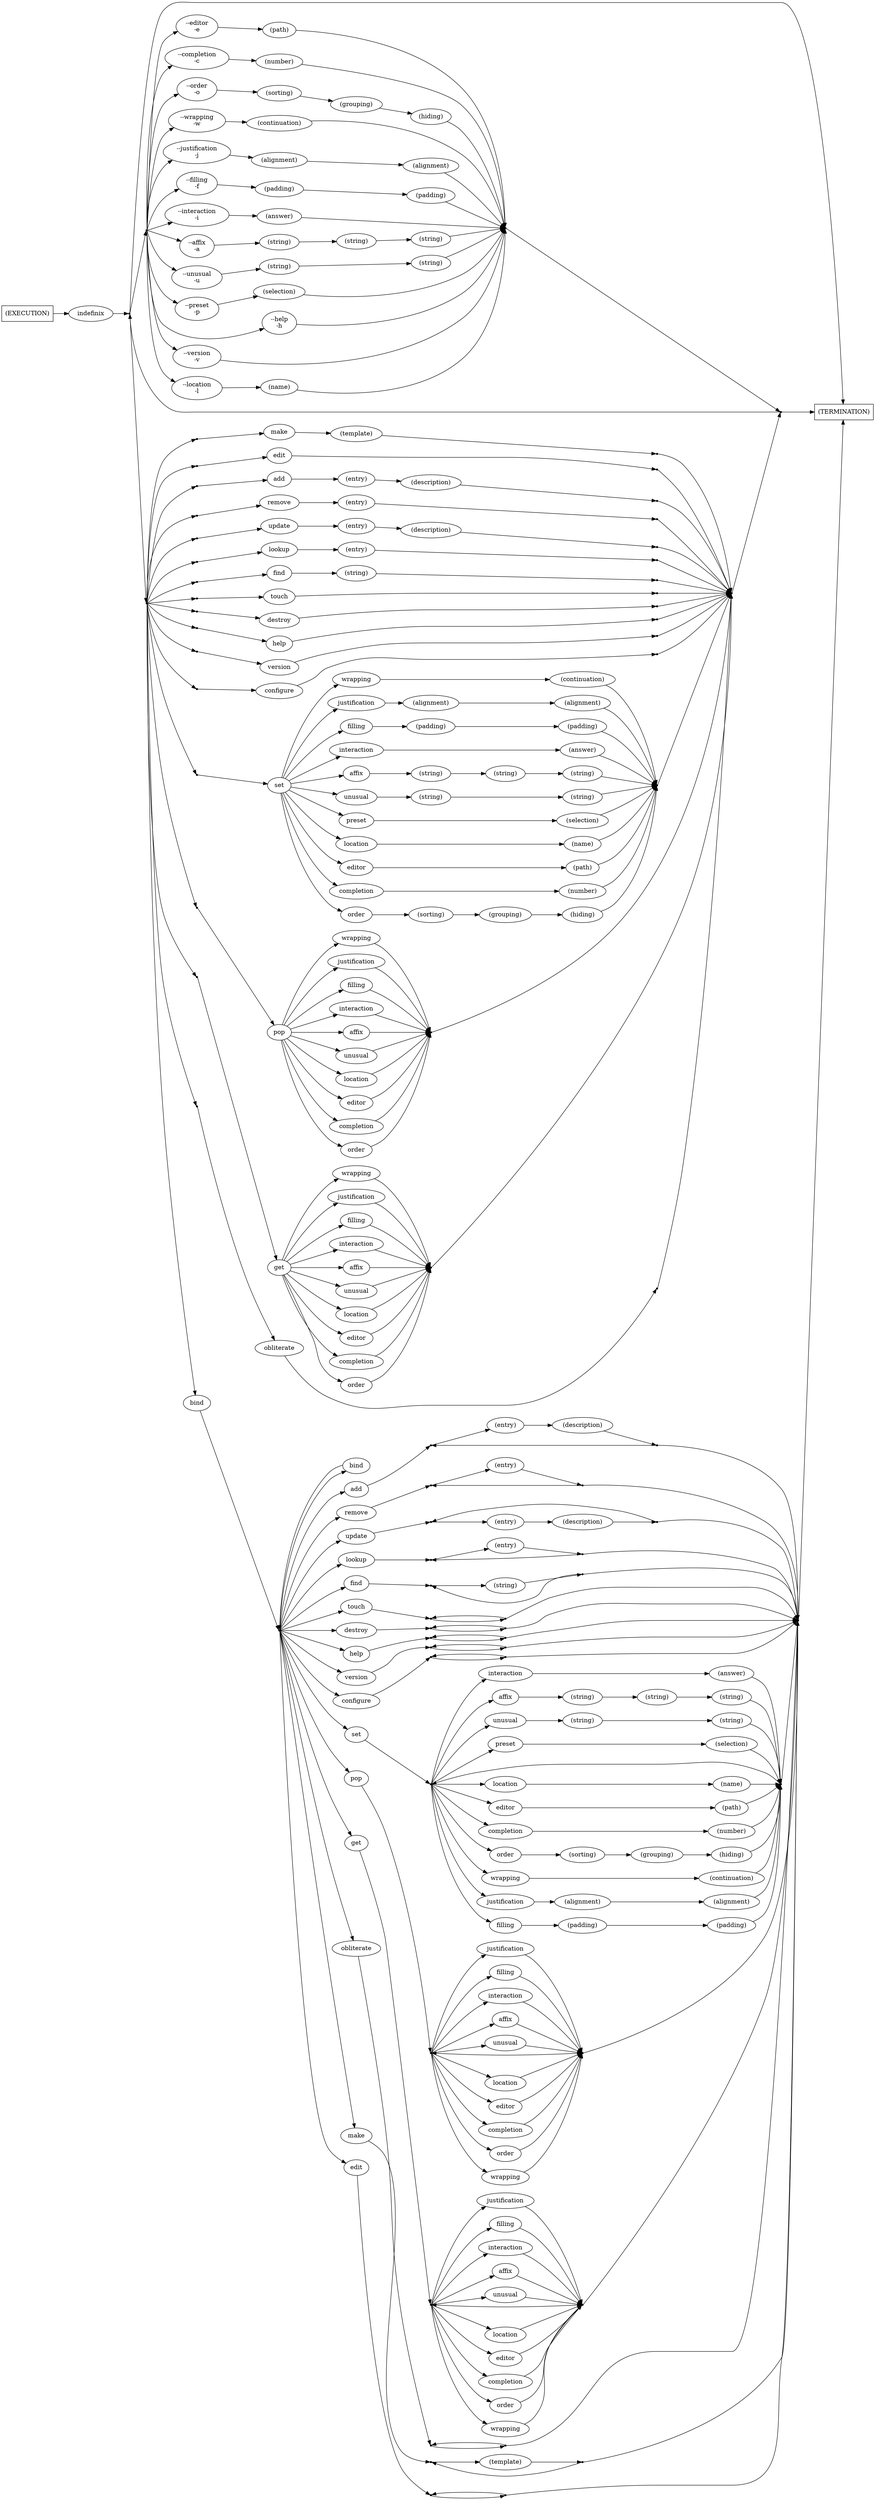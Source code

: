 digraph states {
	graph                                      [rankdir = LR,
	                                            overlap = false,
	                                            dpi = 48]

	EXECUTION                                  [label = "(EXECUTION)",
	                                            shape = box]
	main                                       [label = "indefinix"]
	IN                                         [shape = point]
	OUT                                        [shape = point]
	command_IN                                 [shape = point]
	command_OUT                                [shape = point]
	flag_IN                                    [shape = point]
	flag_OUT                                   [shape = point]
	configure_IN                               [shape = point]
	configure_OUT                              [shape = point]
	set_IN                                     [shape = point]
	set_OUT                                    [shape = point]
	pop_IN                                     [shape = point]
	pop_OUT                                    [shape = point]
	get_IN                                     [shape = point]
	get_OUT                                    [shape = point]
	obliterate_IN                              [shape = point]
	obliterate_OUT                             [shape = point]
	make_IN                                    [shape = point]
	make_OUT                                   [shape = point]
	edit_IN                                    [shape = point]
	edit_OUT                                   [shape = point]
	add_IN                                     [shape = point]
	add_OUT                                    [shape = point]
	remove_IN                                  [shape = point]
	remove_OUT                                 [shape = point]
	update_IN                                  [shape = point]
	update_OUT                                 [shape = point]
	lookup_IN                                  [shape = point]
	lookup_OUT                                 [shape = point]
	find_IN                                    [shape = point]
	find_OUT                                   [shape = point]
	touch_IN                                   [shape = point]
	touch_OUT                                  [shape = point]
	destroy_IN                                 [shape = point]
	destroy_OUT                                [shape = point]
	help_IN                                    [shape = point]
	help_OUT                                   [shape = point]
	version_IN                                 [shape = point]
	version_OUT                                [shape = point]
	bind_IN                                    [shape = point]
	bind_OUT                                   [shape = point]
	bind_configure_IN                          [shape = point]
	bind_configure_OUT                         [shape = point]
	bind_set_IN                                [shape = point]
	bind_set_OUT                               [shape = point]
	bind_pop_IN                                [shape = point]
	bind_pop_OUT                               [shape = point]
	bind_get_IN                                [shape = point]
	bind_get_OUT                               [shape = point]
	bind_obliterate_IN                         [shape = point]
	bind_obliterate_OUT                        [shape = point]
	bind_make_IN                               [shape = point]
	bind_make_OUT                              [shape = point]
	bind_edit_IN                               [shape = point]
	bind_edit_OUT                              [shape = point]
	bind_add_IN                                [shape = point]
	bind_add_OUT                               [shape = point]
	bind_remove_IN                             [shape = point]
	bind_remove_OUT                            [shape = point]
	bind_update_IN                             [shape = point]
	bind_update_OUT                            [shape = point]
	bind_lookup_IN                             [shape = point]
	bind_lookup_OUT                            [shape = point]
	bind_find_IN                               [shape = point]
	bind_find_OUT                              [shape = point]
	bind_touch_IN                              [shape = point]
	bind_touch_OUT                             [shape = point]
	bind_destroy_IN                            [shape = point]
	bind_destroy_OUT                           [shape = point]
	bind_help_IN                               [shape = point]
	bind_help_OUT                              [shape = point]
	bind_version_IN                            [shape = point]
	bind_version_OUT                           [shape = point]
	TERMINATION                                [label = "(TERMINATION)",
	                                            shape = box]
	subgraph _cluster_command {
		configure                                  [label = "configure"]
		set                                        [label = "set"]
		pop                                        [label = "pop"]
		get                                        [label = "get"]
		obliterate                                 [label = "obliterate"]
		make                                       [label = "make"]
		edit                                       [label = "edit"]
		add                                        [label = "add"]
		remove                                     [label = "remove"]
		update                                     [label = "update"]
		lookup                                     [label = "lookup"]
		find                                       [label = "find"]
		touch                                      [label = "touch"]
		destroy                                    [label = "destroy"]
		bind                                       [label = "bind"]
		help                                       [label = "help"]
		version                                    [label = "version"]
	}
	subgraph _cluster_parameter {
		make_template                              [label = "(template)"]
		add_entry                                  [label = "(entry)"]
		add_entry_description                      [label = "(description)"]
		remove_entry                               [label = "(entry)"]
		update_entry                               [label = "(entry)"]
		update_entry_description                   [label = "(description)"]
		lookup_entry                               [label = "(entry)"]
		find_string                                [label = "(string)"]
	}
	subgraph _cluster_key {
		set_location                               [label = "location"]
		set_editor                                 [label = "editor"]
		set_completion                             [label = "completion"]
		set_order                                  [label = "order"]
		set_wrapping                               [label = "wrapping"]
		set_justification                          [label = "justification"]
		set_filling                                [label = "filling"]
		set_interaction                            [label = "interaction"]
		set_affix                                  [label = "affix"]
		set_unusual                                [label = "unusual"]
		set_preset                                 [label = "preset"]
		pop_location                               [label = "location"]
		pop_editor                                 [label = "editor"]
		pop_completion                             [label = "completion"]
		pop_order                                  [label = "order"]
		pop_wrapping                               [label = "wrapping"]
		pop_justification                          [label = "justification"]
		pop_filling                                [label = "filling"]
		pop_interaction                            [label = "interaction"]
		pop_affix                                  [label = "affix"]
		pop_unusual                                [label = "unusual"]
		get_location                               [label = "location"]
		get_editor                                 [label = "editor"]
		get_completion                             [label = "completion"]
		get_order                                  [label = "order"]
		get_wrapping                               [label = "wrapping"]
		get_justification                          [label = "justification"]
		get_filling                                [label = "filling"]
		get_interaction                            [label = "interaction"]
		get_affix                                  [label = "affix"]
		get_unusual                                [label = "unusual"]
	}
	subgraph _cluster_value {
		set_location_name                          [label = "(name)"]
		set_editor_path                            [label = "(path)"]
		set_completion_number                      [label = "(number)"]
		set_order_sorting                          [label = "(sorting)"]
		set_order_sorting_grouping                 [label = "(grouping)"]
		set_order_sorting_grouping_hiding          [label = "(hiding)"]
		set_wrapping_continuation                  [label = "(continuation)"]
		set_justification_alignment                [label = "(alignment)"]
		set_justification_alignment_alignment      [label = "(alignment)"]
		set_filling_padding                        [label = "(padding)"]
		set_filling_padding_padding                [label = "(padding)"]
		set_interaction_answer                     [label = "(answer)"]
		set_affix_string                           [label = "(string)"]
		set_affix_string_string                    [label = "(string)"]
		set_affix_string_string_string             [label = "(string)"]
		set_unusual_string                         [label = "(string)"]
		set_unusual_string_string                  [label = "(string)"]
		set_preset_selection                       [label = "(selection)"]
	}
	subgraph _cluster_bound_command {
		bind_configure                             [label = "configure"]
		bind_set                                   [label = "set"]
		bind_pop                                   [label = "pop"]
		bind_get                                   [label = "get"]
		bind_obliterate                            [label = "obliterate"]
		bind_make                                  [label = "make"]
		bind_edit                                  [label = "edit"]
		bind_add                                   [label = "add"]
		bind_remove                                [label = "remove"]
		bind_update                                [label = "update"]
		bind_lookup                                [label = "lookup"]
		bind_find                                  [label = "find"]
		bind_touch                                 [label = "touch"]
		bind_destroy                               [label = "destroy"]
		bind_help                                  [label = "help"]
		bind_version                               [label = "version"]
		bind_bind                                  [label = "bind"]
	}
	subgraph _cluster_bound_parameter {
		bind_make_template                         [label = "(template)"]
		bind_add_entry                             [label = "(entry)"]
		bind_add_entry_description                 [label = "(description)"]
		bind_remove_entry                          [label = "(entry)"]
		bind_update_entry                          [label = "(entry)"]
		bind_update_entry_description              [label = "(description)"]
		bind_lookup_entry                          [label = "(entry)"]
		bind_find_string                           [label = "(string)"]
	}
	subgraph _cluster_bound_key {
		bind_set_location                          [label = "location"]
		bind_set_editor                            [label = "editor"]
		bind_set_completion                        [label = "completion"]
		bind_set_order                             [label = "order"]
		bind_set_wrapping                          [label = "wrapping"]
		bind_set_justification                     [label = "justification"]
		bind_set_filling                           [label = "filling"]
		bind_set_interaction                       [label = "interaction"]
		bind_set_affix                             [label = "affix"]
		bind_set_unusual                           [label = "unusual"]
		bind_set_preset                            [label = "preset"]
		bind_pop_location                          [label = "location"]
		bind_pop_editor                            [label = "editor"]
		bind_pop_completion                        [label = "completion"]
		bind_pop_order                             [label = "order"]
		bind_pop_wrapping                          [label = "wrapping"]
		bind_pop_justification                     [label = "justification"]
		bind_pop_filling                           [label = "filling"]
		bind_pop_interaction                       [label = "interaction"]
		bind_pop_affix                             [label = "affix"]
		bind_pop_unusual                           [label = "unusual"]
		bind_get_location                          [label = "location"]
		bind_get_editor                            [label = "editor"]
		bind_get_completion                        [label = "completion"]
		bind_get_order                             [label = "order"]
		bind_get_wrapping                          [label = "wrapping"]
		bind_get_justification                     [label = "justification"]
		bind_get_filling                           [label = "filling"]
		bind_get_interaction                       [label = "interaction"]
		bind_get_affix                             [label = "affix"]
		bind_get_unusual                           [label = "unusual"]
	}
	subgraph _cluster_bound_value {
		bind_set_location_name                     [label = "(name)"]
		bind_set_editor_path                       [label = "(path)"]
		bind_set_completion_number                 [label = "(number)"]
		bind_set_order_sorting                     [label = "(sorting)"]
		bind_set_order_sorting_grouping            [label = "(grouping)"]
		bind_set_order_sorting_grouping_hiding     [label = "(hiding)"]
		bind_set_wrapping_continuation             [label = "(continuation)"]
		bind_set_justification_alignment           [label = "(alignment)"]
		bind_set_justification_alignment_alignment [label = "(alignment)"]
		bind_set_filling_padding                   [label = "(padding)"]
		bind_set_filling_padding_padding           [label = "(padding)"]
		bind_set_interaction_answer                [label = "(answer)"]
		bind_set_affix_string                      [label = "(string)"]
		bind_set_affix_string_string               [label = "(string)"]
		bind_set_affix_string_string_string        [label = "(string)"]
		bind_set_unusual_string                    [label = "(string)"]
		bind_set_unusual_string_string             [label = "(string)"]
		bind_set_preset_selection                  [label = "(selection)"]
	}
	subgraph _cluster_flag_key {
		flag_location                              [label = "--location\n-l"]
		flag_editor                                [label = "--editor\n-e"]
		flag_completion                            [label = "--completion\n-c"]
		flag_order                                 [label = "--order\n-o"]
		flag_wrapping                              [label = "--wrapping\n-w"]
		flag_justification                         [label = "--justification\n-j"]
		flag_filling                               [label = "--filling\n-f"]
		flag_interaction                           [label = "--interaction\n-i"]
		flag_affix                                 [label = "--affix\n-a"]
		flag_unusual                               [label = "--unusual\n-u"]
		flag_preset                                [label = "--preset\n-p"]
		flag_help                                  [label = "--help\n-h"]
		flag_version                               [label = "--version\n-v"]
	}
	subgraph _cluster_flag_value {
		flag_location_name                         [label = "(name)"]
		flag_editor_path                           [label = "(path)"]
		flag_completion_number                     [label = "(number)"]
		flag_order_sorting                         [label = "(sorting)"]
		flag_order_sorting_grouping                [label = "(grouping)"]
		flag_order_sorting_grouping_hiding         [label = "(hiding)"]
		flag_wrapping_continuation                 [label = "(continuation)"]
		flag_justification_alignment               [label = "(alignment)"]
		flag_justification_alignment_alignment     [label = "(alignment)"]
		flag_filling_padding                       [label = "(padding)"]
		flag_filling_padding_padding               [label = "(padding)"]
		flag_interaction_answer                    [label = "(answer)"]
		flag_affix_string                          [label = "(string)"]
		flag_affix_string_string                   [label = "(string)"]
		flag_affix_string_string_string            [label = "(string)"]
		flag_unusual_string                        [label = "(string)"]
		flag_unusual_string_string                 [label = "(string)"]
		flag_preset_selection                      [label = "(selection)"]
	}

	EXECUTION                                  -> main
	main                                       -> IN
	IN                                         -> command_IN
	IN                                         -> flag_IN
	IN                                         -> TERMINATION
	OUT                                        -> IN
	OUT                                        -> TERMINATION
	command_IN                                 -> configure_IN
	command_IN                                 -> set_IN
	command_IN                                 -> pop_IN
	command_IN                                 -> get_IN
	command_IN                                 -> obliterate_IN
	command_IN                                 -> make_IN
	command_IN                                 -> edit_IN
	command_IN                                 -> add_IN
	command_IN                                 -> remove_IN
	command_IN                                 -> update_IN
	command_IN                                 -> lookup_IN
	command_IN                                 -> find_IN
	command_IN                                 -> touch_IN
	command_IN                                 -> destroy_IN
	command_IN                                 -> help_IN
	command_IN                                 -> version_IN
	command_IN                                 -> bind
	command_OUT                                -> OUT
	configure_IN                               -> configure
	configure                                  -> configure_OUT
	configure_OUT                              -> command_OUT
	set_IN                                     -> set
	set                                        -> set_location
	set                                        -> set_editor
	set                                        -> set_completion
	set                                        -> set_order
	set                                        -> set_wrapping
	set                                        -> set_justification
	set                                        -> set_filling
	set                                        -> set_interaction
	set                                        -> set_affix
	set                                        -> set_unusual
	set                                        -> set_preset
	set_location                               -> set_location_name
	set_editor                                 -> set_editor_path
	set_completion                             -> set_completion_number
	set_order                                  -> set_order_sorting
	set_wrapping                               -> set_wrapping_continuation
	set_justification                          -> set_justification_alignment
	set_filling                                -> set_filling_padding
	set_interaction                            -> set_interaction_answer
	set_affix                                  -> set_affix_string
	set_unusual                                -> set_unusual_string
	set_preset                                 -> set_preset_selection
	set_location_name                          -> set_OUT
	set_editor_path                            -> set_OUT
	set_completion_number                      -> set_OUT
	set_order_sorting                          -> set_order_sorting_grouping
	set_order_sorting_grouping                 -> set_order_sorting_grouping_hiding
	set_order_sorting_grouping_hiding          -> set_OUT
	set_wrapping_continuation                  -> set_OUT
	set_justification_alignment                -> set_justification_alignment_alignment
	set_justification_alignment_alignment      -> set_OUT
	set_filling_padding                        -> set_filling_padding_padding
	set_filling_padding_padding                -> set_OUT
	set_interaction_answer                     -> set_OUT
	set_affix_string                           -> set_affix_string_string
	set_affix_string_string                    -> set_affix_string_string_string
	set_affix_string_string_string             -> set_OUT
	set_unusual_string                         -> set_unusual_string_string
	set_unusual_string_string                  -> set_OUT
	set_preset_selection                       -> set_OUT
	set_OUT                                    -> command_OUT
	pop_IN                                     -> pop
	pop                                        -> pop_location
	pop                                        -> pop_editor
	pop                                        -> pop_completion
	pop                                        -> pop_order
	pop                                        -> pop_wrapping
	pop                                        -> pop_justification
	pop                                        -> pop_filling
	pop                                        -> pop_interaction
	pop                                        -> pop_affix
	pop                                        -> pop_unusual
	pop_location                               -> pop_OUT
	pop_editor                                 -> pop_OUT
	pop_completion                             -> pop_OUT
	pop_order                                  -> pop_OUT
	pop_wrapping                               -> pop_OUT
	pop_justification                          -> pop_OUT
	pop_filling                                -> pop_OUT
	pop_interaction                            -> pop_OUT
	pop_affix                                  -> pop_OUT
	pop_unusual                                -> pop_OUT
	pop_OUT                                    -> command_OUT
	get_IN                                     -> get
	get_OUT                                    -> command_OUT
	get                                        -> get_location
	get                                        -> get_editor
	get                                        -> get_completion
	get                                        -> get_order
	get                                        -> get_wrapping
	get                                        -> get_justification
	get                                        -> get_filling
	get                                        -> get_interaction
	get                                        -> get_affix
	get                                        -> get_unusual
	get_location                               -> get_OUT
	get_editor                                 -> get_OUT
	get_completion                             -> get_OUT
	get_order                                  -> get_OUT
	get_wrapping                               -> get_OUT
	get_justification                          -> get_OUT
	get_filling                                -> get_OUT
	get_interaction                            -> get_OUT
	get_affix                                  -> get_OUT
	get_unusual                                -> get_OUT
	obliterate_IN                              -> obliterate
	obliterate                                 -> obliterate_OUT
	obliterate_OUT                             -> command_OUT
	make_IN                                    -> make
	make                                       -> make_template
	make_template                              -> make_OUT
	make_OUT                                   -> command_OUT
	edit_IN                                    -> edit
	edit                                       -> edit_OUT
	edit_OUT                                   -> command_OUT
	add_IN                                     -> add
	add                                        -> add_entry
	add_entry                                  -> add_entry_description
	add_entry_description                      -> add_OUT
	add_OUT                                    -> command_OUT
	remove_IN                                  -> remove
	remove                                     -> remove_entry
	remove_entry                               -> remove_OUT
	remove_OUT                                 -> command_OUT
	update_IN                                  -> update
	update                                     -> update_entry
	update_entry                               -> update_entry_description
	update_entry_description                   -> update_OUT
	update_OUT                                 -> command_OUT
	lookup_IN                                  -> lookup
	lookup                                     -> lookup_entry
	lookup_entry                               -> lookup_OUT
	lookup_OUT                                 -> command_OUT
	find_IN                                    -> find
	find                                       -> find_string
	find_string                                -> find_OUT
	find_OUT                                   -> command_OUT
	touch_IN                                   -> touch
	touch                                      -> touch_OUT
	touch_OUT                                  -> command_OUT
	destroy_IN                                 -> destroy
	destroy                                    -> destroy_OUT
	destroy_OUT                                -> command_OUT
	help_IN                                    -> help
	help                                       -> help_OUT
	help_OUT                                   -> command_OUT
	version_IN                                 -> version
	version                                    -> version_OUT
	version_OUT                                -> command_OUT
	bind                                       -> bind_IN
	bind_IN                                    -> bind_configure
	bind_IN                                    -> bind_set
	bind_IN                                    -> bind_pop
	bind_IN                                    -> bind_get
	bind_IN                                    -> bind_obliterate
	bind_IN                                    -> bind_make
	bind_IN                                    -> bind_edit
	bind_IN                                    -> bind_add
	bind_IN                                    -> bind_remove
	bind_IN                                    -> bind_update
	bind_IN                                    -> bind_lookup
	bind_IN                                    -> bind_find
	bind_IN                                    -> bind_touch
	bind_IN                                    -> bind_destroy
	bind_IN                                    -> bind_help
	bind_IN                                    -> bind_version
	bind_IN                                    -> bind_bind
	bind_configure                             -> bind_configure_IN
	bind_configure_IN                          -> bind_configure_OUT
	bind_configure_OUT                         -> bind_configure_IN
	bind_configure_OUT                         -> bind_OUT
	bind_set                                   -> bind_set_IN
	bind_set_IN                                -> bind_set_location
	bind_set_IN                                -> bind_set_editor
	bind_set_IN                                -> bind_set_completion
	bind_set_IN                                -> bind_set_order
	bind_set_IN                                -> bind_set_wrapping
	bind_set_IN                                -> bind_set_justification
	bind_set_IN                                -> bind_set_filling
	bind_set_IN                                -> bind_set_interaction
	bind_set_IN                                -> bind_set_affix
	bind_set_IN                                -> bind_set_unusual
	bind_set_IN                                -> bind_set_preset
	bind_set_location                          -> bind_set_location_name
	bind_set_editor                            -> bind_set_editor_path
	bind_set_completion                        -> bind_set_completion_number
	bind_set_order                             -> bind_set_order_sorting
	bind_set_wrapping                          -> bind_set_wrapping_continuation
	bind_set_justification                     -> bind_set_justification_alignment
	bind_set_filling                           -> bind_set_filling_padding
	bind_set_interaction                       -> bind_set_interaction_answer
	bind_set_affix                             -> bind_set_affix_string
	bind_set_unusual                           -> bind_set_unusual_string
	bind_set_preset                            -> bind_set_preset_selection
	bind_set_location_name                     -> bind_set_OUT
	bind_set_editor_path                       -> bind_set_OUT
	bind_set_completion_number                 -> bind_set_OUT
	bind_set_order_sorting                     -> bind_set_order_sorting_grouping
	bind_set_order_sorting_grouping            -> bind_set_order_sorting_grouping_hiding
	bind_set_order_sorting_grouping_hiding     -> bind_set_OUT
	bind_set_wrapping_continuation             -> bind_set_OUT
	bind_set_justification_alignment           -> bind_set_justification_alignment_alignment
	bind_set_justification_alignment_alignment -> bind_set_OUT
	bind_set_filling_padding                   -> bind_set_filling_padding_padding
	bind_set_filling_padding_padding           -> bind_set_OUT
	bind_set_interaction_answer                -> bind_set_OUT
	bind_set_affix_string                      -> bind_set_affix_string_string
	bind_set_affix_string_string               -> bind_set_affix_string_string_string
	bind_set_affix_string_string_string        -> bind_set_OUT
	bind_set_unusual_string                    -> bind_set_unusual_string_string
	bind_set_unusual_string_string             -> bind_set_OUT
	bind_set_preset_selection                  -> bind_set_OUT
	bind_set_OUT                               -> bind_set_IN
	bind_set_OUT                               -> bind_OUT
	bind_pop                                   -> bind_pop_IN
	bind_pop_IN                                -> bind_pop_location
	bind_pop_IN                                -> bind_pop_editor
	bind_pop_IN                                -> bind_pop_completion
	bind_pop_IN                                -> bind_pop_order
	bind_pop_IN                                -> bind_pop_wrapping
	bind_pop_IN                                -> bind_pop_justification
	bind_pop_IN                                -> bind_pop_filling
	bind_pop_IN                                -> bind_pop_interaction
	bind_pop_IN                                -> bind_pop_affix
	bind_pop_IN                                -> bind_pop_unusual
	bind_pop_location                          -> bind_pop_OUT
	bind_pop_editor                            -> bind_pop_OUT
	bind_pop_completion                        -> bind_pop_OUT
	bind_pop_order                             -> bind_pop_OUT
	bind_pop_wrapping                          -> bind_pop_OUT
	bind_pop_justification                     -> bind_pop_OUT
	bind_pop_filling                           -> bind_pop_OUT
	bind_pop_interaction                       -> bind_pop_OUT
	bind_pop_affix                             -> bind_pop_OUT
	bind_pop_unusual                           -> bind_pop_OUT
	bind_pop_OUT                               -> bind_pop_IN
	bind_pop_OUT                               -> bind_OUT
	bind_get                                   -> bind_get_IN
	bind_get_IN                                -> bind_get_location
	bind_get_IN                                -> bind_get_editor
	bind_get_IN                                -> bind_get_completion
	bind_get_IN                                -> bind_get_order
	bind_get_IN                                -> bind_get_wrapping
	bind_get_IN                                -> bind_get_justification
	bind_get_IN                                -> bind_get_filling
	bind_get_IN                                -> bind_get_interaction
	bind_get_IN                                -> bind_get_affix
	bind_get_IN                                -> bind_get_unusual
	bind_get_location                          -> bind_get_OUT
	bind_get_editor                            -> bind_get_OUT
	bind_get_completion                        -> bind_get_OUT
	bind_get_order                             -> bind_get_OUT
	bind_get_wrapping                          -> bind_get_OUT
	bind_get_justification                     -> bind_get_OUT
	bind_get_filling                           -> bind_get_OUT
	bind_get_interaction                       -> bind_get_OUT
	bind_get_affix                             -> bind_get_OUT
	bind_get_unusual                           -> bind_get_OUT
	bind_get_OUT                               -> bind_get_IN
	bind_get_OUT                               -> bind_OUT
	bind_obliterate                            -> bind_obliterate_IN
	bind_obliterate_IN                         -> bind_obliterate_OUT
	bind_obliterate_OUT                        -> bind_obliterate_IN
	bind_obliterate_OUT                        -> bind_OUT
	bind_make                                  -> bind_make_IN
	bind_make_IN                               -> bind_make_template
	bind_make_template                         -> bind_make_OUT
	bind_make_OUT                              -> bind_make_IN
	bind_make_OUT                              -> bind_OUT
	bind_edit                                  -> bind_edit_IN
	bind_edit_IN                               -> bind_edit_OUT
	bind_edit_OUT                              -> bind_edit_IN
	bind_edit_OUT                              -> bind_OUT
	bind_add                                   -> bind_add_IN
	bind_add_IN                                -> bind_add_entry
	bind_add_entry                             -> bind_add_entry_description
	bind_add_entry_description                 -> bind_add_OUT
	bind_add_OUT                               -> bind_add_IN
	bind_add_OUT                               -> bind_OUT
	bind_remove                                -> bind_remove_IN
	bind_remove_IN                             -> bind_remove_entry
	bind_remove_entry                          -> bind_remove_OUT
	bind_remove_OUT                            -> bind_remove_IN
	bind_remove_OUT                            -> bind_OUT
	bind_update                                -> bind_update_IN
	bind_update_IN                             -> bind_update_entry
	bind_update_entry                          -> bind_update_entry_description
	bind_update_entry_description              -> bind_update_OUT
	bind_update_OUT                            -> bind_update_IN
	bind_update_OUT                            -> bind_OUT
	bind_lookup                                -> bind_lookup_IN
	bind_lookup_IN                             -> bind_lookup_entry
	bind_lookup_entry                          -> bind_lookup_OUT
	bind_lookup_OUT                            -> bind_lookup_IN
	bind_lookup_OUT                            -> bind_OUT
	bind_find                                  -> bind_find_IN
	bind_find_IN                               -> bind_find_string
	bind_find_string                           -> bind_find_OUT
	bind_find_OUT                              -> bind_find_IN
	bind_find_OUT                              -> bind_OUT
	bind_touch                                 -> bind_touch_IN
	bind_touch_IN                              -> bind_touch_OUT
	bind_touch_OUT                             -> bind_touch_IN
	bind_touch_OUT                             -> bind_OUT
	bind_destroy                               -> bind_destroy_IN
	bind_destroy_IN                            -> bind_destroy_OUT
	bind_destroy_OUT                           -> bind_destroy_IN
	bind_destroy_OUT                           -> bind_OUT
	bind_help                                  -> bind_help_IN
	bind_help_IN                               -> bind_help_OUT
	bind_help_OUT                              -> bind_help_IN
	bind_help_OUT                              -> bind_OUT
	bind_version                               -> bind_version_IN
	bind_version_IN                            -> bind_version_OUT
	bind_version_OUT                           -> bind_version_IN
	bind_version_OUT                           -> bind_OUT
	bind_bind                                  -> bind_IN
	bind_OUT                                   -> TERMINATION
	flag_IN                                    -> flag_location
	flag_IN                                    -> flag_editor
	flag_IN                                    -> flag_completion
	flag_IN                                    -> flag_order
	flag_IN                                    -> flag_wrapping
	flag_IN                                    -> flag_justification
	flag_IN                                    -> flag_filling
	flag_IN                                    -> flag_interaction
	flag_IN                                    -> flag_affix
	flag_IN                                    -> flag_unusual
	flag_IN                                    -> flag_preset
	flag_IN                                    -> flag_help
	flag_IN                                    -> flag_version
	flag_OUT                                   -> OUT
	flag_location                              -> flag_location_name
	flag_editor                                -> flag_editor_path
	flag_completion                            -> flag_completion_number
	flag_order                                 -> flag_order_sorting
	flag_wrapping                              -> flag_wrapping_continuation
	flag_justification                         -> flag_justification_alignment
	flag_filling                               -> flag_filling_padding
	flag_interaction                           -> flag_interaction_answer
	flag_affix                                 -> flag_affix_string
	flag_unusual                               -> flag_unusual_string
	flag_preset                                -> flag_preset_selection
	flag_location_name                         -> flag_OUT
	flag_editor_path                           -> flag_OUT
	flag_completion_number                     -> flag_OUT
	flag_order_sorting                         -> flag_order_sorting_grouping
	flag_order_sorting_grouping                -> flag_order_sorting_grouping_hiding
	flag_order_sorting_grouping_hiding         -> flag_OUT
	flag_wrapping_continuation                 -> flag_OUT
	flag_justification_alignment               -> flag_justification_alignment_alignment
	flag_justification_alignment_alignment     -> flag_OUT
	flag_filling_padding                       -> flag_filling_padding_padding
	flag_filling_padding_padding               -> flag_OUT
	flag_interaction_answer                    -> flag_OUT
	flag_affix_string                          -> flag_affix_string_string
	flag_affix_string_string                   -> flag_affix_string_string_string
	flag_affix_string_string_string            -> flag_OUT
	flag_unusual_string                        -> flag_unusual_string_string
	flag_unusual_string_string                 -> flag_OUT
	flag_preset_selection                      -> flag_OUT
	flag_help                                  -> flag_OUT
	flag_version                               -> flag_OUT
}
